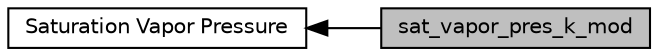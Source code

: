 digraph "sat_vapor_pres_k_mod"
{
  edge [fontname="Helvetica",fontsize="10",labelfontname="Helvetica",labelfontsize="10"];
  node [fontname="Helvetica",fontsize="10",shape=box];
  rankdir=LR;
  Node1 [label="sat_vapor_pres_k_mod",height=0.2,width=0.4,color="black", fillcolor="grey75", style="filled", fontcolor="black",tooltip="Kernel module to be used by sat_vapor_pres_mod for table lookups and calculations."];
  Node2 [label="Saturation Vapor Pressure",height=0.2,width=0.4,color="black", fillcolor="white", style="filled",URL="$group__sat__vapor__pres.html",tooltip="Modules and associated files in the sat_vapor_pres directory."];
  Node2->Node1 [shape=plaintext, dir="back", style="solid"];
}

